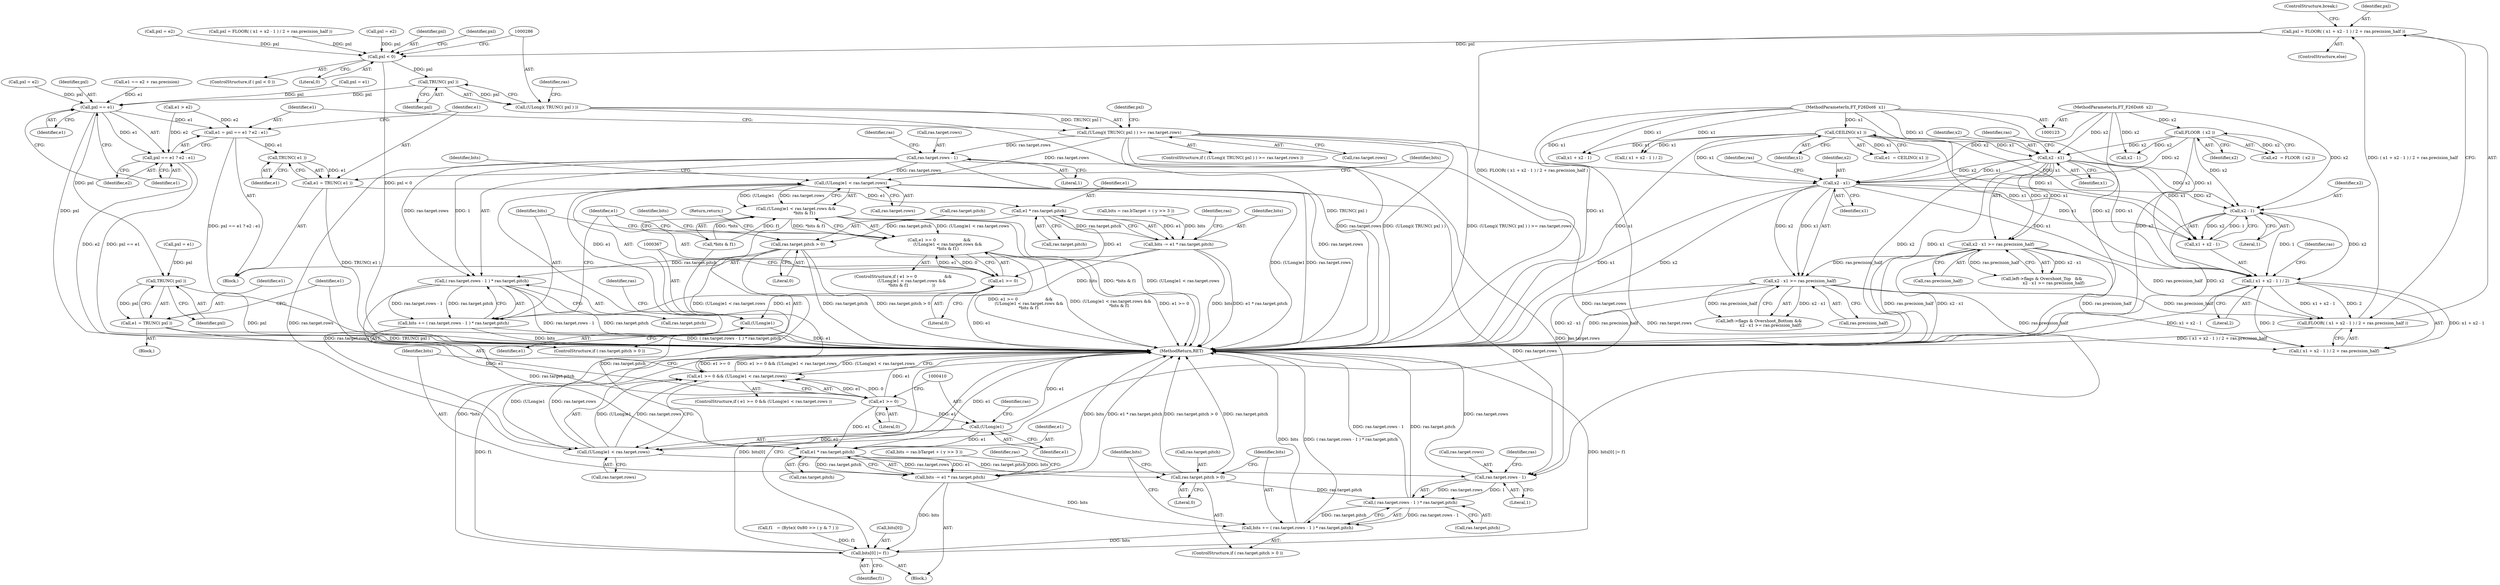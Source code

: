 digraph "0_savannah_b3500af717010137046ec4076d1e1c0641e33727_4@integer" {
"1000258" [label="(Call,pxl = FLOOR( ( x1 + x2 - 1 ) / 2 + ras.precision_half ))"];
"1000260" [label="(Call,FLOOR( ( x1 + x2 - 1 ) / 2 + ras.precision_half ))"];
"1000262" [label="(Call,( x1 + x2 - 1 ) / 2)"];
"1000215" [label="(Call,x2 - x1)"];
"1000141" [label="(Call,FLOOR  ( x2 ))"];
"1000126" [label="(MethodParameterIn,FT_F26Dot6  x2)"];
"1000137" [label="(Call,CEILING( x1 ))"];
"1000125" [label="(MethodParameterIn,FT_F26Dot6  x1)"];
"1000243" [label="(Call,x2 - x1)"];
"1000265" [label="(Call,x2 - 1)"];
"1000214" [label="(Call,x2 - x1 >= ras.precision_half)"];
"1000242" [label="(Call,x2 - x1 >= ras.precision_half)"];
"1000276" [label="(Call,pxl < 0)"];
"1000287" [label="(Call,TRUNC( pxl ))"];
"1000285" [label="(Call,(ULong)( TRUNC( pxl ) ))"];
"1000284" [label="(Call,(ULong)( TRUNC( pxl ) ) >= ras.target.rows)"];
"1000347" [label="(Call,ras.target.rows - 1)"];
"1000346" [label="(Call,( ras.target.rows - 1 ) * ras.target.pitch)"];
"1000344" [label="(Call,bits += ( ras.target.rows - 1 ) * ras.target.pitch)"];
"1000420" [label="(Call,e1 * ras.target.pitch)"];
"1000418" [label="(Call,bits -= e1 * ras.target.pitch)"];
"1000435" [label="(Call,bits += ( ras.target.rows - 1 ) * ras.target.pitch)"];
"1000450" [label="(Call,bits[0] |= f1)"];
"1000428" [label="(Call,ras.target.pitch > 0)"];
"1000437" [label="(Call,( ras.target.rows - 1 ) * ras.target.pitch)"];
"1000365" [label="(Call,(ULong)e1 < ras.target.rows)"];
"1000364" [label="(Call,(ULong)e1 < ras.target.rows &&\n             *bits & f1)"];
"1000360" [label="(Call,e1 >= 0                     &&\n             (ULong)e1 < ras.target.rows &&\n             *bits & f1)"];
"1000404" [label="(Call,e1 >= 0 && (ULong)e1 < ras.target.rows)"];
"1000408" [label="(Call,(ULong)e1 < ras.target.rows)"];
"1000438" [label="(Call,ras.target.rows - 1)"];
"1000300" [label="(Call,pxl == e1)"];
"1000297" [label="(Call,e1 = pxl == e1 ? e2 : e1)"];
"1000307" [label="(Call,TRUNC( e1 ))"];
"1000305" [label="(Call,e1 = TRUNC( e1 ))"];
"1000329" [label="(Call,e1 * ras.target.pitch)"];
"1000327" [label="(Call,bits -= e1 * ras.target.pitch)"];
"1000337" [label="(Call,ras.target.pitch > 0)"];
"1000361" [label="(Call,e1 >= 0)"];
"1000366" [label="(Call,(ULong)e1)"];
"1000299" [label="(Call,pxl == e1 ? e2 : e1)"];
"1000401" [label="(Call,TRUNC( pxl ))"];
"1000399" [label="(Call,e1 = TRUNC( pxl ))"];
"1000405" [label="(Call,e1 >= 0)"];
"1000409" [label="(Call,(ULong)e1)"];
"1000143" [label="(Call,pxl = e1)"];
"1000141" [label="(Call,FLOOR  ( x2 ))"];
"1000295" [label="(Identifier,pxl)"];
"1000305" [label="(Call,e1 = TRUNC( e1 ))"];
"1000454" [label="(Identifier,f1)"];
"1000407" [label="(Literal,0)"];
"1000362" [label="(Identifier,e1)"];
"1000419" [label="(Identifier,bits)"];
"1000177" [label="(Call,pxl = FLOOR( ( x1 + x2 - 1 ) / 2 + ras.precision_half ))"];
"1000247" [label="(Identifier,ras)"];
"1000246" [label="(Call,ras.precision_half)"];
"1000254" [label="(Call,pxl = e2)"];
"1000276" [label="(Call,pxl < 0)"];
"1000431" [label="(Identifier,ras)"];
"1000368" [label="(Identifier,e1)"];
"1000374" [label="(Call,*bits & f1)"];
"1000427" [label="(ControlStructure,if ( ras.target.pitch > 0 ))"];
"1000308" [label="(Identifier,e1)"];
"1000382" [label="(Identifier,bits)"];
"1000414" [label="(Identifier,ras)"];
"1000347" [label="(Call,ras.target.rows - 1)"];
"1000361" [label="(Call,e1 >= 0)"];
"1000277" [label="(Identifier,pxl)"];
"1000376" [label="(Identifier,bits)"];
"1000421" [label="(Identifier,e1)"];
"1000242" [label="(Call,x2 - x1 >= ras.precision_half)"];
"1000279" [label="(Call,pxl = e1)"];
"1000403" [label="(ControlStructure,if ( e1 >= 0 && (ULong)e1 < ras.target.rows ))"];
"1000336" [label="(ControlStructure,if ( ras.target.pitch > 0 ))"];
"1000288" [label="(Identifier,pxl)"];
"1000294" [label="(Call,pxl = e2)"];
"1000402" [label="(Identifier,pxl)"];
"1000343" [label="(Literal,0)"];
"1000418" [label="(Call,bits -= e1 * ras.target.pitch)"];
"1000214" [label="(Call,x2 - x1 >= ras.precision_half)"];
"1000261" [label="(Call,( x1 + x2 - 1 ) / 2 + ras.precision_half)"];
"1000331" [label="(Call,ras.target.pitch)"];
"1000412" [label="(Call,ras.target.rows)"];
"1000444" [label="(Literal,1)"];
"1000275" [label="(ControlStructure,if ( pxl < 0 ))"];
"1000208" [label="(Call,left->flags & Overshoot_Top   &&\n                  x2 - x1 >= ras.precision_half)"];
"1000270" [label="(Identifier,ras)"];
"1000217" [label="(Identifier,x1)"];
"1000181" [label="(Call,( x1 + x2 - 1 ) / 2)"];
"1000298" [label="(Identifier,e1)"];
"1000364" [label="(Call,(ULong)e1 < ras.target.rows &&\n             *bits & f1)"];
"1000360" [label="(Call,e1 >= 0                     &&\n             (ULong)e1 < ras.target.rows &&\n             *bits & f1)"];
"1000420" [label="(Call,e1 * ras.target.pitch)"];
"1000300" [label="(Call,pxl == e1)"];
"1000345" [label="(Identifier,bits)"];
"1000309" [label="(Call,bits = ras.bTarget + ( y >> 3 ))"];
"1000267" [label="(Literal,1)"];
"1000280" [label="(Identifier,pxl)"];
"1000258" [label="(Call,pxl = FLOOR( ( x1 + x2 - 1 ) / 2 + ras.precision_half ))"];
"1000135" [label="(Call,e1  = CEILING( x1 ))"];
"1000390" [label="(Call,f1   = (Byte)( 0x80 >> ( y & 7 ) ))"];
"1000340" [label="(Identifier,ras)"];
"1000284" [label="(Call,(ULong)( TRUNC( pxl ) ) >= ras.target.rows)"];
"1000304" [label="(Identifier,e1)"];
"1000399" [label="(Call,e1 = TRUNC( pxl ))"];
"1000167" [label="(Block,)"];
"1000434" [label="(Literal,0)"];
"1000337" [label="(Call,ras.target.pitch > 0)"];
"1000265" [label="(Call,x2 - 1)"];
"1000126" [label="(MethodParameterIn,FT_F26Dot6  x2)"];
"1000283" [label="(ControlStructure,if ( (ULong)( TRUNC( pxl ) ) >= ras.target.rows ))"];
"1000452" [label="(Identifier,bits)"];
"1000381" [label="(Call,bits = ras.bTarget + ( y >> 3 ))"];
"1000172" [label="(Call,pxl = e2)"];
"1000236" [label="(Call,left->flags & Overshoot_Bottom &&\n                  x2 - x1 >= ras.precision_half)"];
"1000365" [label="(Call,(ULong)e1 < ras.target.rows)"];
"1000142" [label="(Identifier,x2)"];
"1000263" [label="(Call,x1 + x2 - 1)"];
"1000406" [label="(Identifier,e1)"];
"1000404" [label="(Call,e1 >= 0 && (ULong)e1 < ras.target.rows)"];
"1000307" [label="(Call,TRUNC( e1 ))"];
"1000303" [label="(Identifier,e2)"];
"1000371" [label="(Identifier,ras)"];
"1000401" [label="(Call,TRUNC( pxl ))"];
"1000405" [label="(Call,e1 >= 0)"];
"1000244" [label="(Identifier,x2)"];
"1000285" [label="(Call,(ULong)( TRUNC( pxl ) ))"];
"1000260" [label="(Call,FLOOR( ( x1 + x2 - 1 ) / 2 + ras.precision_half ))"];
"1000346" [label="(Call,( ras.target.rows - 1 ) * ras.target.pitch)"];
"1000378" [label="(Return,return;)"];
"1000411" [label="(Identifier,e1)"];
"1000245" [label="(Identifier,x1)"];
"1000287" [label="(Call,TRUNC( pxl ))"];
"1000436" [label="(Identifier,bits)"];
"1000125" [label="(MethodParameterIn,FT_F26Dot6  x1)"];
"1000438" [label="(Call,ras.target.rows - 1)"];
"1000182" [label="(Call,x1 + x2 - 1)"];
"1000344" [label="(Call,bits += ( ras.target.rows - 1 ) * ras.target.pitch)"];
"1000147" [label="(Call,e1 > e2)"];
"1000328" [label="(Identifier,bits)"];
"1000301" [label="(Identifier,pxl)"];
"1000400" [label="(Identifier,e1)"];
"1000451" [label="(Call,bits[0])"];
"1000272" [label="(ControlStructure,break;)"];
"1000330" [label="(Identifier,e1)"];
"1000445" [label="(Call,ras.target.pitch)"];
"1000327" [label="(Call,bits -= e1 * ras.target.pitch)"];
"1000219" [label="(Identifier,ras)"];
"1000338" [label="(Call,ras.target.pitch)"];
"1000356" [label="(Identifier,ras)"];
"1000408" [label="(Call,(ULong)e1 < ras.target.rows)"];
"1000450" [label="(Call,bits[0] |= f1)"];
"1000266" [label="(Identifier,x2)"];
"1000289" [label="(Call,ras.target.rows)"];
"1000409" [label="(Call,(ULong)e1)"];
"1000184" [label="(Call,x2 - 1)"];
"1000437" [label="(Call,( ras.target.rows - 1 ) * ras.target.pitch)"];
"1000353" [label="(Literal,1)"];
"1000160" [label="(Call,e1 == e2 + ras.precision)"];
"1000216" [label="(Identifier,x2)"];
"1000139" [label="(Call,e2  = FLOOR  ( x2 ))"];
"1000278" [label="(Literal,0)"];
"1000428" [label="(Call,ras.target.pitch > 0)"];
"1000417" [label="(Block,)"];
"1000215" [label="(Call,x2 - x1)"];
"1000137" [label="(Call,CEILING( x1 ))"];
"1000243" [label="(Call,x2 - x1)"];
"1000447" [label="(Identifier,ras)"];
"1000363" [label="(Literal,0)"];
"1000369" [label="(Call,ras.target.rows)"];
"1000257" [label="(ControlStructure,else)"];
"1000310" [label="(Identifier,bits)"];
"1000302" [label="(Identifier,e1)"];
"1000262" [label="(Call,( x1 + x2 - 1 ) / 2)"];
"1000299" [label="(Call,pxl == e1 ? e2 : e1)"];
"1000138" [label="(Identifier,x1)"];
"1000435" [label="(Call,bits += ( ras.target.rows - 1 ) * ras.target.pitch)"];
"1000455" [label="(MethodReturn,RET)"];
"1000297" [label="(Call,e1 = pxl == e1 ? e2 : e1)"];
"1000429" [label="(Call,ras.target.pitch)"];
"1000291" [label="(Identifier,ras)"];
"1000348" [label="(Call,ras.target.rows)"];
"1000129" [label="(Block,)"];
"1000306" [label="(Identifier,e1)"];
"1000259" [label="(Identifier,pxl)"];
"1000329" [label="(Call,e1 * ras.target.pitch)"];
"1000422" [label="(Call,ras.target.pitch)"];
"1000268" [label="(Literal,2)"];
"1000354" [label="(Call,ras.target.pitch)"];
"1000218" [label="(Call,ras.precision_half)"];
"1000439" [label="(Call,ras.target.rows)"];
"1000359" [label="(ControlStructure,if ( e1 >= 0                     &&\n             (ULong)e1 < ras.target.rows &&\n             *bits & f1                  ))"];
"1000366" [label="(Call,(ULong)e1)"];
"1000258" -> "1000257"  [label="AST: "];
"1000258" -> "1000260"  [label="CFG: "];
"1000259" -> "1000258"  [label="AST: "];
"1000260" -> "1000258"  [label="AST: "];
"1000272" -> "1000258"  [label="CFG: "];
"1000258" -> "1000455"  [label="DDG: FLOOR( ( x1 + x2 - 1 ) / 2 + ras.precision_half )"];
"1000260" -> "1000258"  [label="DDG: ( x1 + x2 - 1 ) / 2 + ras.precision_half"];
"1000258" -> "1000276"  [label="DDG: pxl"];
"1000260" -> "1000261"  [label="CFG: "];
"1000261" -> "1000260"  [label="AST: "];
"1000260" -> "1000455"  [label="DDG: ( x1 + x2 - 1 ) / 2 + ras.precision_half"];
"1000262" -> "1000260"  [label="DDG: x1 + x2 - 1"];
"1000262" -> "1000260"  [label="DDG: 2"];
"1000214" -> "1000260"  [label="DDG: ras.precision_half"];
"1000242" -> "1000260"  [label="DDG: ras.precision_half"];
"1000262" -> "1000261"  [label="AST: "];
"1000262" -> "1000268"  [label="CFG: "];
"1000263" -> "1000262"  [label="AST: "];
"1000268" -> "1000262"  [label="AST: "];
"1000270" -> "1000262"  [label="CFG: "];
"1000262" -> "1000455"  [label="DDG: x1 + x2 - 1"];
"1000262" -> "1000261"  [label="DDG: x1 + x2 - 1"];
"1000262" -> "1000261"  [label="DDG: 2"];
"1000215" -> "1000262"  [label="DDG: x1"];
"1000137" -> "1000262"  [label="DDG: x1"];
"1000243" -> "1000262"  [label="DDG: x1"];
"1000125" -> "1000262"  [label="DDG: x1"];
"1000265" -> "1000262"  [label="DDG: x2"];
"1000265" -> "1000262"  [label="DDG: 1"];
"1000215" -> "1000214"  [label="AST: "];
"1000215" -> "1000217"  [label="CFG: "];
"1000216" -> "1000215"  [label="AST: "];
"1000217" -> "1000215"  [label="AST: "];
"1000219" -> "1000215"  [label="CFG: "];
"1000215" -> "1000455"  [label="DDG: x2"];
"1000215" -> "1000455"  [label="DDG: x1"];
"1000215" -> "1000214"  [label="DDG: x2"];
"1000215" -> "1000214"  [label="DDG: x1"];
"1000141" -> "1000215"  [label="DDG: x2"];
"1000126" -> "1000215"  [label="DDG: x2"];
"1000137" -> "1000215"  [label="DDG: x1"];
"1000125" -> "1000215"  [label="DDG: x1"];
"1000215" -> "1000243"  [label="DDG: x2"];
"1000215" -> "1000243"  [label="DDG: x1"];
"1000215" -> "1000263"  [label="DDG: x1"];
"1000215" -> "1000265"  [label="DDG: x2"];
"1000141" -> "1000139"  [label="AST: "];
"1000141" -> "1000142"  [label="CFG: "];
"1000142" -> "1000141"  [label="AST: "];
"1000139" -> "1000141"  [label="CFG: "];
"1000141" -> "1000455"  [label="DDG: x2"];
"1000141" -> "1000139"  [label="DDG: x2"];
"1000126" -> "1000141"  [label="DDG: x2"];
"1000141" -> "1000184"  [label="DDG: x2"];
"1000141" -> "1000243"  [label="DDG: x2"];
"1000141" -> "1000265"  [label="DDG: x2"];
"1000126" -> "1000123"  [label="AST: "];
"1000126" -> "1000455"  [label="DDG: x2"];
"1000126" -> "1000184"  [label="DDG: x2"];
"1000126" -> "1000243"  [label="DDG: x2"];
"1000126" -> "1000265"  [label="DDG: x2"];
"1000137" -> "1000135"  [label="AST: "];
"1000137" -> "1000138"  [label="CFG: "];
"1000138" -> "1000137"  [label="AST: "];
"1000135" -> "1000137"  [label="CFG: "];
"1000137" -> "1000455"  [label="DDG: x1"];
"1000137" -> "1000135"  [label="DDG: x1"];
"1000125" -> "1000137"  [label="DDG: x1"];
"1000137" -> "1000181"  [label="DDG: x1"];
"1000137" -> "1000182"  [label="DDG: x1"];
"1000137" -> "1000243"  [label="DDG: x1"];
"1000137" -> "1000263"  [label="DDG: x1"];
"1000125" -> "1000123"  [label="AST: "];
"1000125" -> "1000455"  [label="DDG: x1"];
"1000125" -> "1000181"  [label="DDG: x1"];
"1000125" -> "1000182"  [label="DDG: x1"];
"1000125" -> "1000243"  [label="DDG: x1"];
"1000125" -> "1000263"  [label="DDG: x1"];
"1000243" -> "1000242"  [label="AST: "];
"1000243" -> "1000245"  [label="CFG: "];
"1000244" -> "1000243"  [label="AST: "];
"1000245" -> "1000243"  [label="AST: "];
"1000247" -> "1000243"  [label="CFG: "];
"1000243" -> "1000455"  [label="DDG: x2"];
"1000243" -> "1000455"  [label="DDG: x1"];
"1000243" -> "1000242"  [label="DDG: x2"];
"1000243" -> "1000242"  [label="DDG: x1"];
"1000243" -> "1000263"  [label="DDG: x1"];
"1000243" -> "1000265"  [label="DDG: x2"];
"1000265" -> "1000263"  [label="AST: "];
"1000265" -> "1000267"  [label="CFG: "];
"1000266" -> "1000265"  [label="AST: "];
"1000267" -> "1000265"  [label="AST: "];
"1000263" -> "1000265"  [label="CFG: "];
"1000265" -> "1000455"  [label="DDG: x2"];
"1000265" -> "1000263"  [label="DDG: x2"];
"1000265" -> "1000263"  [label="DDG: 1"];
"1000214" -> "1000208"  [label="AST: "];
"1000214" -> "1000218"  [label="CFG: "];
"1000218" -> "1000214"  [label="AST: "];
"1000208" -> "1000214"  [label="CFG: "];
"1000214" -> "1000455"  [label="DDG: ras.precision_half"];
"1000214" -> "1000455"  [label="DDG: x2 - x1"];
"1000214" -> "1000208"  [label="DDG: x2 - x1"];
"1000214" -> "1000208"  [label="DDG: ras.precision_half"];
"1000214" -> "1000242"  [label="DDG: ras.precision_half"];
"1000214" -> "1000261"  [label="DDG: ras.precision_half"];
"1000242" -> "1000236"  [label="AST: "];
"1000242" -> "1000246"  [label="CFG: "];
"1000246" -> "1000242"  [label="AST: "];
"1000236" -> "1000242"  [label="CFG: "];
"1000242" -> "1000455"  [label="DDG: ras.precision_half"];
"1000242" -> "1000455"  [label="DDG: x2 - x1"];
"1000242" -> "1000236"  [label="DDG: x2 - x1"];
"1000242" -> "1000236"  [label="DDG: ras.precision_half"];
"1000242" -> "1000261"  [label="DDG: ras.precision_half"];
"1000276" -> "1000275"  [label="AST: "];
"1000276" -> "1000278"  [label="CFG: "];
"1000277" -> "1000276"  [label="AST: "];
"1000278" -> "1000276"  [label="AST: "];
"1000280" -> "1000276"  [label="CFG: "];
"1000286" -> "1000276"  [label="CFG: "];
"1000276" -> "1000455"  [label="DDG: pxl < 0"];
"1000254" -> "1000276"  [label="DDG: pxl"];
"1000172" -> "1000276"  [label="DDG: pxl"];
"1000177" -> "1000276"  [label="DDG: pxl"];
"1000276" -> "1000287"  [label="DDG: pxl"];
"1000287" -> "1000285"  [label="AST: "];
"1000287" -> "1000288"  [label="CFG: "];
"1000288" -> "1000287"  [label="AST: "];
"1000285" -> "1000287"  [label="CFG: "];
"1000287" -> "1000285"  [label="DDG: pxl"];
"1000287" -> "1000300"  [label="DDG: pxl"];
"1000285" -> "1000284"  [label="AST: "];
"1000286" -> "1000285"  [label="AST: "];
"1000291" -> "1000285"  [label="CFG: "];
"1000285" -> "1000455"  [label="DDG: TRUNC( pxl )"];
"1000285" -> "1000284"  [label="DDG: TRUNC( pxl )"];
"1000284" -> "1000283"  [label="AST: "];
"1000284" -> "1000289"  [label="CFG: "];
"1000289" -> "1000284"  [label="AST: "];
"1000295" -> "1000284"  [label="CFG: "];
"1000298" -> "1000284"  [label="CFG: "];
"1000284" -> "1000455"  [label="DDG: (ULong)( TRUNC( pxl ) )"];
"1000284" -> "1000455"  [label="DDG: (ULong)( TRUNC( pxl ) ) >= ras.target.rows"];
"1000284" -> "1000455"  [label="DDG: ras.target.rows"];
"1000284" -> "1000347"  [label="DDG: ras.target.rows"];
"1000284" -> "1000365"  [label="DDG: ras.target.rows"];
"1000284" -> "1000408"  [label="DDG: ras.target.rows"];
"1000284" -> "1000438"  [label="DDG: ras.target.rows"];
"1000347" -> "1000346"  [label="AST: "];
"1000347" -> "1000353"  [label="CFG: "];
"1000348" -> "1000347"  [label="AST: "];
"1000353" -> "1000347"  [label="AST: "];
"1000356" -> "1000347"  [label="CFG: "];
"1000347" -> "1000455"  [label="DDG: ras.target.rows"];
"1000347" -> "1000346"  [label="DDG: ras.target.rows"];
"1000347" -> "1000346"  [label="DDG: 1"];
"1000347" -> "1000365"  [label="DDG: ras.target.rows"];
"1000347" -> "1000408"  [label="DDG: ras.target.rows"];
"1000347" -> "1000438"  [label="DDG: ras.target.rows"];
"1000346" -> "1000344"  [label="AST: "];
"1000346" -> "1000354"  [label="CFG: "];
"1000354" -> "1000346"  [label="AST: "];
"1000344" -> "1000346"  [label="CFG: "];
"1000346" -> "1000455"  [label="DDG: ras.target.rows - 1"];
"1000346" -> "1000455"  [label="DDG: ras.target.pitch"];
"1000346" -> "1000344"  [label="DDG: ras.target.rows - 1"];
"1000346" -> "1000344"  [label="DDG: ras.target.pitch"];
"1000337" -> "1000346"  [label="DDG: ras.target.pitch"];
"1000346" -> "1000420"  [label="DDG: ras.target.pitch"];
"1000344" -> "1000336"  [label="AST: "];
"1000345" -> "1000344"  [label="AST: "];
"1000362" -> "1000344"  [label="CFG: "];
"1000344" -> "1000455"  [label="DDG: ( ras.target.rows - 1 ) * ras.target.pitch"];
"1000344" -> "1000455"  [label="DDG: bits"];
"1000327" -> "1000344"  [label="DDG: bits"];
"1000420" -> "1000418"  [label="AST: "];
"1000420" -> "1000422"  [label="CFG: "];
"1000421" -> "1000420"  [label="AST: "];
"1000422" -> "1000420"  [label="AST: "];
"1000418" -> "1000420"  [label="CFG: "];
"1000420" -> "1000455"  [label="DDG: e1"];
"1000420" -> "1000418"  [label="DDG: e1"];
"1000420" -> "1000418"  [label="DDG: ras.target.pitch"];
"1000409" -> "1000420"  [label="DDG: e1"];
"1000405" -> "1000420"  [label="DDG: e1"];
"1000337" -> "1000420"  [label="DDG: ras.target.pitch"];
"1000420" -> "1000428"  [label="DDG: ras.target.pitch"];
"1000418" -> "1000417"  [label="AST: "];
"1000419" -> "1000418"  [label="AST: "];
"1000431" -> "1000418"  [label="CFG: "];
"1000418" -> "1000455"  [label="DDG: e1 * ras.target.pitch"];
"1000418" -> "1000455"  [label="DDG: bits"];
"1000381" -> "1000418"  [label="DDG: bits"];
"1000418" -> "1000435"  [label="DDG: bits"];
"1000418" -> "1000450"  [label="DDG: bits"];
"1000435" -> "1000427"  [label="AST: "];
"1000435" -> "1000437"  [label="CFG: "];
"1000436" -> "1000435"  [label="AST: "];
"1000437" -> "1000435"  [label="AST: "];
"1000452" -> "1000435"  [label="CFG: "];
"1000435" -> "1000455"  [label="DDG: bits"];
"1000435" -> "1000455"  [label="DDG: ( ras.target.rows - 1 ) * ras.target.pitch"];
"1000437" -> "1000435"  [label="DDG: ras.target.rows - 1"];
"1000437" -> "1000435"  [label="DDG: ras.target.pitch"];
"1000435" -> "1000450"  [label="DDG: bits"];
"1000450" -> "1000417"  [label="AST: "];
"1000450" -> "1000454"  [label="CFG: "];
"1000451" -> "1000450"  [label="AST: "];
"1000454" -> "1000450"  [label="AST: "];
"1000455" -> "1000450"  [label="CFG: "];
"1000450" -> "1000455"  [label="DDG: bits[0] |= f1"];
"1000450" -> "1000455"  [label="DDG: bits[0]"];
"1000450" -> "1000455"  [label="DDG: f1"];
"1000374" -> "1000450"  [label="DDG: *bits"];
"1000390" -> "1000450"  [label="DDG: f1"];
"1000428" -> "1000427"  [label="AST: "];
"1000428" -> "1000434"  [label="CFG: "];
"1000429" -> "1000428"  [label="AST: "];
"1000434" -> "1000428"  [label="AST: "];
"1000436" -> "1000428"  [label="CFG: "];
"1000452" -> "1000428"  [label="CFG: "];
"1000428" -> "1000455"  [label="DDG: ras.target.pitch > 0"];
"1000428" -> "1000455"  [label="DDG: ras.target.pitch"];
"1000428" -> "1000437"  [label="DDG: ras.target.pitch"];
"1000437" -> "1000445"  [label="CFG: "];
"1000438" -> "1000437"  [label="AST: "];
"1000445" -> "1000437"  [label="AST: "];
"1000437" -> "1000455"  [label="DDG: ras.target.rows - 1"];
"1000437" -> "1000455"  [label="DDG: ras.target.pitch"];
"1000438" -> "1000437"  [label="DDG: ras.target.rows"];
"1000438" -> "1000437"  [label="DDG: 1"];
"1000365" -> "1000364"  [label="AST: "];
"1000365" -> "1000369"  [label="CFG: "];
"1000366" -> "1000365"  [label="AST: "];
"1000369" -> "1000365"  [label="AST: "];
"1000376" -> "1000365"  [label="CFG: "];
"1000364" -> "1000365"  [label="CFG: "];
"1000365" -> "1000455"  [label="DDG: ras.target.rows"];
"1000365" -> "1000455"  [label="DDG: (ULong)e1"];
"1000365" -> "1000364"  [label="DDG: (ULong)e1"];
"1000365" -> "1000364"  [label="DDG: ras.target.rows"];
"1000366" -> "1000365"  [label="DDG: e1"];
"1000365" -> "1000408"  [label="DDG: ras.target.rows"];
"1000365" -> "1000438"  [label="DDG: ras.target.rows"];
"1000364" -> "1000360"  [label="AST: "];
"1000364" -> "1000374"  [label="CFG: "];
"1000374" -> "1000364"  [label="AST: "];
"1000360" -> "1000364"  [label="CFG: "];
"1000364" -> "1000455"  [label="DDG: (ULong)e1 < ras.target.rows"];
"1000364" -> "1000455"  [label="DDG: *bits & f1"];
"1000364" -> "1000360"  [label="DDG: (ULong)e1 < ras.target.rows"];
"1000364" -> "1000360"  [label="DDG: *bits & f1"];
"1000374" -> "1000364"  [label="DDG: *bits"];
"1000374" -> "1000364"  [label="DDG: f1"];
"1000364" -> "1000404"  [label="DDG: (ULong)e1 < ras.target.rows"];
"1000360" -> "1000359"  [label="AST: "];
"1000360" -> "1000361"  [label="CFG: "];
"1000361" -> "1000360"  [label="AST: "];
"1000378" -> "1000360"  [label="CFG: "];
"1000382" -> "1000360"  [label="CFG: "];
"1000360" -> "1000455"  [label="DDG: e1 >= 0"];
"1000360" -> "1000455"  [label="DDG: (ULong)e1 < ras.target.rows &&\n             *bits & f1"];
"1000360" -> "1000455"  [label="DDG: e1 >= 0                     &&\n             (ULong)e1 < ras.target.rows &&\n             *bits & f1"];
"1000361" -> "1000360"  [label="DDG: e1"];
"1000361" -> "1000360"  [label="DDG: 0"];
"1000404" -> "1000403"  [label="AST: "];
"1000404" -> "1000405"  [label="CFG: "];
"1000404" -> "1000408"  [label="CFG: "];
"1000405" -> "1000404"  [label="AST: "];
"1000408" -> "1000404"  [label="AST: "];
"1000419" -> "1000404"  [label="CFG: "];
"1000455" -> "1000404"  [label="CFG: "];
"1000404" -> "1000455"  [label="DDG: e1 >= 0"];
"1000404" -> "1000455"  [label="DDG: e1 >= 0 && (ULong)e1 < ras.target.rows"];
"1000404" -> "1000455"  [label="DDG: (ULong)e1 < ras.target.rows"];
"1000405" -> "1000404"  [label="DDG: e1"];
"1000405" -> "1000404"  [label="DDG: 0"];
"1000408" -> "1000404"  [label="DDG: (ULong)e1"];
"1000408" -> "1000404"  [label="DDG: ras.target.rows"];
"1000408" -> "1000412"  [label="CFG: "];
"1000409" -> "1000408"  [label="AST: "];
"1000412" -> "1000408"  [label="AST: "];
"1000408" -> "1000455"  [label="DDG: (ULong)e1"];
"1000408" -> "1000455"  [label="DDG: ras.target.rows"];
"1000409" -> "1000408"  [label="DDG: e1"];
"1000408" -> "1000438"  [label="DDG: ras.target.rows"];
"1000438" -> "1000444"  [label="CFG: "];
"1000439" -> "1000438"  [label="AST: "];
"1000444" -> "1000438"  [label="AST: "];
"1000447" -> "1000438"  [label="CFG: "];
"1000438" -> "1000455"  [label="DDG: ras.target.rows"];
"1000300" -> "1000299"  [label="AST: "];
"1000300" -> "1000302"  [label="CFG: "];
"1000301" -> "1000300"  [label="AST: "];
"1000302" -> "1000300"  [label="AST: "];
"1000303" -> "1000300"  [label="CFG: "];
"1000304" -> "1000300"  [label="CFG: "];
"1000300" -> "1000455"  [label="DDG: pxl"];
"1000300" -> "1000297"  [label="DDG: e1"];
"1000279" -> "1000300"  [label="DDG: pxl"];
"1000294" -> "1000300"  [label="DDG: pxl"];
"1000160" -> "1000300"  [label="DDG: e1"];
"1000300" -> "1000299"  [label="DDG: e1"];
"1000300" -> "1000401"  [label="DDG: pxl"];
"1000297" -> "1000167"  [label="AST: "];
"1000297" -> "1000299"  [label="CFG: "];
"1000298" -> "1000297"  [label="AST: "];
"1000299" -> "1000297"  [label="AST: "];
"1000306" -> "1000297"  [label="CFG: "];
"1000297" -> "1000455"  [label="DDG: pxl == e1 ? e2 : e1"];
"1000147" -> "1000297"  [label="DDG: e2"];
"1000297" -> "1000307"  [label="DDG: e1"];
"1000307" -> "1000305"  [label="AST: "];
"1000307" -> "1000308"  [label="CFG: "];
"1000308" -> "1000307"  [label="AST: "];
"1000305" -> "1000307"  [label="CFG: "];
"1000307" -> "1000305"  [label="DDG: e1"];
"1000305" -> "1000167"  [label="AST: "];
"1000306" -> "1000305"  [label="AST: "];
"1000310" -> "1000305"  [label="CFG: "];
"1000305" -> "1000455"  [label="DDG: TRUNC( e1 )"];
"1000305" -> "1000329"  [label="DDG: e1"];
"1000329" -> "1000327"  [label="AST: "];
"1000329" -> "1000331"  [label="CFG: "];
"1000330" -> "1000329"  [label="AST: "];
"1000331" -> "1000329"  [label="AST: "];
"1000327" -> "1000329"  [label="CFG: "];
"1000329" -> "1000327"  [label="DDG: e1"];
"1000329" -> "1000327"  [label="DDG: ras.target.pitch"];
"1000329" -> "1000337"  [label="DDG: ras.target.pitch"];
"1000329" -> "1000361"  [label="DDG: e1"];
"1000327" -> "1000167"  [label="AST: "];
"1000328" -> "1000327"  [label="AST: "];
"1000340" -> "1000327"  [label="CFG: "];
"1000327" -> "1000455"  [label="DDG: bits"];
"1000327" -> "1000455"  [label="DDG: e1 * ras.target.pitch"];
"1000309" -> "1000327"  [label="DDG: bits"];
"1000337" -> "1000336"  [label="AST: "];
"1000337" -> "1000343"  [label="CFG: "];
"1000338" -> "1000337"  [label="AST: "];
"1000343" -> "1000337"  [label="AST: "];
"1000345" -> "1000337"  [label="CFG: "];
"1000362" -> "1000337"  [label="CFG: "];
"1000337" -> "1000455"  [label="DDG: ras.target.pitch"];
"1000337" -> "1000455"  [label="DDG: ras.target.pitch > 0"];
"1000361" -> "1000363"  [label="CFG: "];
"1000362" -> "1000361"  [label="AST: "];
"1000363" -> "1000361"  [label="AST: "];
"1000367" -> "1000361"  [label="CFG: "];
"1000361" -> "1000455"  [label="DDG: e1"];
"1000361" -> "1000366"  [label="DDG: e1"];
"1000366" -> "1000368"  [label="CFG: "];
"1000367" -> "1000366"  [label="AST: "];
"1000368" -> "1000366"  [label="AST: "];
"1000371" -> "1000366"  [label="CFG: "];
"1000366" -> "1000455"  [label="DDG: e1"];
"1000299" -> "1000303"  [label="CFG: "];
"1000299" -> "1000304"  [label="CFG: "];
"1000303" -> "1000299"  [label="AST: "];
"1000304" -> "1000299"  [label="AST: "];
"1000299" -> "1000455"  [label="DDG: e2"];
"1000299" -> "1000455"  [label="DDG: pxl == e1"];
"1000147" -> "1000299"  [label="DDG: e2"];
"1000401" -> "1000399"  [label="AST: "];
"1000401" -> "1000402"  [label="CFG: "];
"1000402" -> "1000401"  [label="AST: "];
"1000399" -> "1000401"  [label="CFG: "];
"1000401" -> "1000455"  [label="DDG: pxl"];
"1000401" -> "1000399"  [label="DDG: pxl"];
"1000143" -> "1000401"  [label="DDG: pxl"];
"1000399" -> "1000129"  [label="AST: "];
"1000400" -> "1000399"  [label="AST: "];
"1000406" -> "1000399"  [label="CFG: "];
"1000399" -> "1000455"  [label="DDG: TRUNC( pxl )"];
"1000399" -> "1000405"  [label="DDG: e1"];
"1000405" -> "1000407"  [label="CFG: "];
"1000406" -> "1000405"  [label="AST: "];
"1000407" -> "1000405"  [label="AST: "];
"1000410" -> "1000405"  [label="CFG: "];
"1000405" -> "1000455"  [label="DDG: e1"];
"1000405" -> "1000409"  [label="DDG: e1"];
"1000409" -> "1000411"  [label="CFG: "];
"1000410" -> "1000409"  [label="AST: "];
"1000411" -> "1000409"  [label="AST: "];
"1000414" -> "1000409"  [label="CFG: "];
"1000409" -> "1000455"  [label="DDG: e1"];
}
